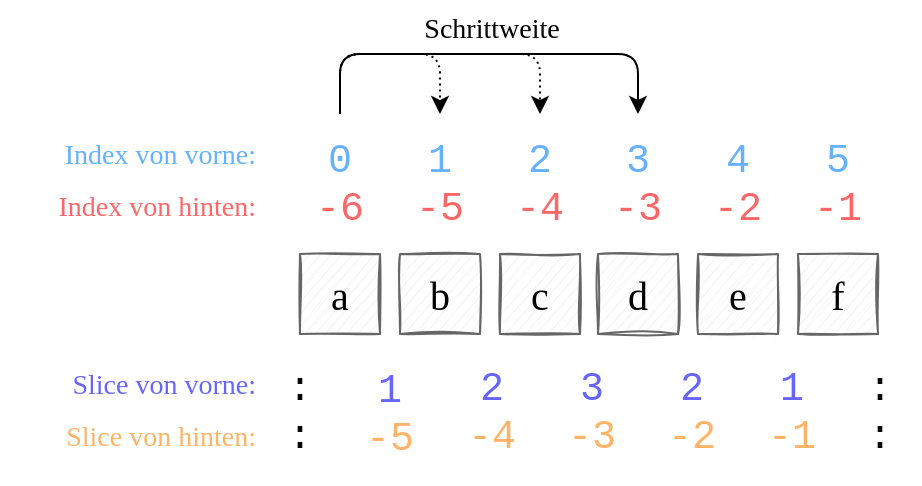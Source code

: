 <mxfile version="20.2.3" type="github">
  <diagram id="06xZx4vCc8Ir4-MciSph" name="Page-1">
    <mxGraphModel dx="1248" dy="798" grid="1" gridSize="10" guides="1" tooltips="1" connect="1" arrows="1" fold="1" page="1" pageScale="1" pageWidth="827" pageHeight="1169" math="0" shadow="0">
      <root>
        <mxCell id="0" />
        <mxCell id="1" parent="0" />
        <mxCell id="h9IL1zWuWg-1ItNgKpXS-1" value="&lt;font face=&quot;Comic Sans MS&quot; style=&quot;font-size: 20px;&quot;&gt;a&lt;/font&gt;" style="whiteSpace=wrap;html=1;aspect=fixed;fillColor=#f5f5f5;strokeColor=#666666;shadow=0;sketch=1;fontColor=#000000;" vertex="1" parent="1">
          <mxGeometry x="240" y="200" width="40" height="40" as="geometry" />
        </mxCell>
        <mxCell id="h9IL1zWuWg-1ItNgKpXS-8" value="&lt;font face=&quot;Comic Sans MS&quot; style=&quot;font-size: 20px;&quot;&gt;b&lt;/font&gt;" style="whiteSpace=wrap;html=1;aspect=fixed;fillColor=#f5f5f5;strokeColor=#666666;shadow=0;sketch=1;fontColor=#000000;" vertex="1" parent="1">
          <mxGeometry x="290" y="200" width="40" height="40" as="geometry" />
        </mxCell>
        <mxCell id="h9IL1zWuWg-1ItNgKpXS-9" value="&lt;font face=&quot;Comic Sans MS&quot; style=&quot;font-size: 20px;&quot;&gt;c&lt;/font&gt;" style="whiteSpace=wrap;html=1;aspect=fixed;fillColor=#f5f5f5;strokeColor=#666666;shadow=0;sketch=1;fontColor=#000000;" vertex="1" parent="1">
          <mxGeometry x="340" y="200" width="40" height="40" as="geometry" />
        </mxCell>
        <mxCell id="h9IL1zWuWg-1ItNgKpXS-10" value="&lt;font face=&quot;Comic Sans MS&quot; style=&quot;font-size: 20px;&quot;&gt;d&lt;/font&gt;" style="whiteSpace=wrap;html=1;aspect=fixed;fillColor=#f5f5f5;strokeColor=#666666;shadow=0;sketch=1;fontColor=#000000;" vertex="1" parent="1">
          <mxGeometry x="389" y="200" width="40" height="40" as="geometry" />
        </mxCell>
        <mxCell id="h9IL1zWuWg-1ItNgKpXS-11" value="&lt;font face=&quot;Comic Sans MS&quot; style=&quot;font-size: 20px;&quot;&gt;e&lt;/font&gt;" style="whiteSpace=wrap;html=1;aspect=fixed;fillColor=#f5f5f5;strokeColor=#666666;shadow=0;sketch=1;fontColor=#000000;" vertex="1" parent="1">
          <mxGeometry x="439" y="200" width="40" height="40" as="geometry" />
        </mxCell>
        <mxCell id="h9IL1zWuWg-1ItNgKpXS-12" value="&lt;font face=&quot;Comic Sans MS&quot; style=&quot;font-size: 20px;&quot;&gt;f&lt;/font&gt;" style="whiteSpace=wrap;html=1;aspect=fixed;fillColor=#f5f5f5;strokeColor=#666666;shadow=0;sketch=1;fontColor=#000000;" vertex="1" parent="1">
          <mxGeometry x="489" y="200" width="40" height="40" as="geometry" />
        </mxCell>
        <mxCell id="h9IL1zWuWg-1ItNgKpXS-13" value="Index von vorne:" style="text;html=1;strokeColor=none;fillColor=none;align=right;verticalAlign=middle;whiteSpace=wrap;rounded=0;shadow=0;sketch=1;fontFamily=Comic Sans MS;fontSize=14;fontColor=#66B2FF;" vertex="1" parent="1">
          <mxGeometry x="90" y="141" width="130" height="20" as="geometry" />
        </mxCell>
        <mxCell id="h9IL1zWuWg-1ItNgKpXS-14" value="&lt;font color=&quot;#ff6666&quot;&gt;Index von hinten:&lt;/font&gt;" style="text;html=1;strokeColor=none;fillColor=none;align=right;verticalAlign=middle;whiteSpace=wrap;rounded=0;shadow=0;sketch=1;fontFamily=Comic Sans MS;fontSize=14;fontColor=#FF9999;" vertex="1" parent="1">
          <mxGeometry x="90" y="167" width="130" height="20" as="geometry" />
        </mxCell>
        <mxCell id="h9IL1zWuWg-1ItNgKpXS-33" style="edgeStyle=orthogonalEdgeStyle;rounded=1;orthogonalLoop=1;jettySize=auto;html=1;exitX=0.5;exitY=0;exitDx=0;exitDy=0;entryX=0.5;entryY=0;entryDx=0;entryDy=0;fontFamily=Courier New;fontSize=20;fontColor=#000000;dashed=1;dashPattern=1 2;" edge="1" parent="1" source="h9IL1zWuWg-1ItNgKpXS-16" target="h9IL1zWuWg-1ItNgKpXS-18">
          <mxGeometry relative="1" as="geometry">
            <Array as="points">
              <mxPoint x="260" y="100" />
              <mxPoint x="360" y="100" />
            </Array>
          </mxGeometry>
        </mxCell>
        <mxCell id="h9IL1zWuWg-1ItNgKpXS-16" value="&lt;font color=&quot;#66b2ff&quot;&gt;0&lt;/font&gt;&lt;br&gt;&lt;font color=&quot;#ff6666&quot;&gt;-6&lt;/font&gt;" style="text;html=1;strokeColor=none;fillColor=none;align=center;verticalAlign=middle;whiteSpace=wrap;rounded=0;shadow=0;sketch=1;fontFamily=Courier New;fontSize=20;fontColor=#000000;" vertex="1" parent="1">
          <mxGeometry x="240" y="130" width="40" height="70" as="geometry" />
        </mxCell>
        <mxCell id="h9IL1zWuWg-1ItNgKpXS-17" value="&lt;font color=&quot;#66b2ff&quot;&gt;1&lt;/font&gt;&lt;br&gt;&lt;font color=&quot;#ff6666&quot;&gt;-5&lt;/font&gt;" style="text;html=1;strokeColor=none;fillColor=none;align=center;verticalAlign=middle;whiteSpace=wrap;rounded=0;shadow=0;sketch=1;fontFamily=Courier New;fontSize=20;fontColor=#000000;" vertex="1" parent="1">
          <mxGeometry x="290" y="130" width="40" height="70" as="geometry" />
        </mxCell>
        <mxCell id="h9IL1zWuWg-1ItNgKpXS-18" value="&lt;font color=&quot;#66b2ff&quot;&gt;2&lt;/font&gt;&lt;br&gt;&lt;font color=&quot;#ff6666&quot;&gt;-4&lt;/font&gt;" style="text;html=1;strokeColor=none;fillColor=none;align=center;verticalAlign=middle;whiteSpace=wrap;rounded=0;shadow=0;sketch=1;fontFamily=Courier New;fontSize=20;fontColor=#000000;" vertex="1" parent="1">
          <mxGeometry x="340" y="130" width="40" height="70" as="geometry" />
        </mxCell>
        <mxCell id="h9IL1zWuWg-1ItNgKpXS-19" value="&lt;font color=&quot;#66b2ff&quot;&gt;3&lt;/font&gt;&lt;br&gt;&lt;font color=&quot;#ff6666&quot;&gt;-3&lt;/font&gt;" style="text;html=1;strokeColor=none;fillColor=none;align=center;verticalAlign=middle;whiteSpace=wrap;rounded=0;shadow=0;sketch=1;fontFamily=Courier New;fontSize=20;fontColor=#000000;" vertex="1" parent="1">
          <mxGeometry x="389" y="130" width="40" height="70" as="geometry" />
        </mxCell>
        <mxCell id="h9IL1zWuWg-1ItNgKpXS-20" value="&lt;font color=&quot;#66b2ff&quot;&gt;4&lt;/font&gt;&lt;br&gt;&lt;font color=&quot;#ff6666&quot;&gt;-2&lt;/font&gt;" style="text;html=1;strokeColor=none;fillColor=none;align=center;verticalAlign=middle;whiteSpace=wrap;rounded=0;shadow=0;sketch=1;fontFamily=Courier New;fontSize=20;fontColor=#000000;" vertex="1" parent="1">
          <mxGeometry x="439" y="130" width="40" height="70" as="geometry" />
        </mxCell>
        <mxCell id="h9IL1zWuWg-1ItNgKpXS-21" value="&lt;font color=&quot;#66b2ff&quot;&gt;5&lt;/font&gt;&lt;br&gt;&lt;font color=&quot;#ff6666&quot;&gt;-1&lt;/font&gt;" style="text;html=1;strokeColor=none;fillColor=none;align=center;verticalAlign=middle;whiteSpace=wrap;rounded=0;shadow=0;sketch=1;fontFamily=Courier New;fontSize=20;fontColor=#000000;" vertex="1" parent="1">
          <mxGeometry x="489" y="130" width="40" height="70" as="geometry" />
        </mxCell>
        <mxCell id="h9IL1zWuWg-1ItNgKpXS-22" value="Slice von vorne:" style="text;html=1;strokeColor=none;fillColor=none;align=right;verticalAlign=middle;whiteSpace=wrap;rounded=0;shadow=0;sketch=1;fontFamily=Comic Sans MS;fontSize=14;fontColor=#6666FF;" vertex="1" parent="1">
          <mxGeometry x="90" y="256" width="130" height="20" as="geometry" />
        </mxCell>
        <mxCell id="h9IL1zWuWg-1ItNgKpXS-23" value="&lt;font&gt;Slice von hinten:&lt;/font&gt;" style="text;html=1;strokeColor=none;fillColor=none;align=right;verticalAlign=middle;whiteSpace=wrap;rounded=0;shadow=0;sketch=1;fontFamily=Comic Sans MS;fontSize=14;fontColor=#FFB366;" vertex="1" parent="1">
          <mxGeometry x="90" y="282" width="130" height="20" as="geometry" />
        </mxCell>
        <mxCell id="h9IL1zWuWg-1ItNgKpXS-24" value="&lt;font color=&quot;#6666ff&quot;&gt;1&lt;/font&gt;&lt;br&gt;&lt;font color=&quot;#ffb366&quot;&gt;-5&lt;/font&gt;" style="text;html=1;strokeColor=none;fillColor=none;align=center;verticalAlign=middle;whiteSpace=wrap;rounded=0;shadow=0;sketch=1;fontFamily=Courier New;fontSize=20;fontColor=#000000;" vertex="1" parent="1">
          <mxGeometry x="265" y="245" width="40" height="70" as="geometry" />
        </mxCell>
        <mxCell id="h9IL1zWuWg-1ItNgKpXS-25" value=":&lt;br&gt;:" style="text;html=1;strokeColor=none;fillColor=none;align=center;verticalAlign=middle;whiteSpace=wrap;rounded=0;shadow=0;sketch=1;fontFamily=Courier New;fontSize=20;fontColor=#000000;" vertex="1" parent="1">
          <mxGeometry x="220" y="244" width="40" height="70" as="geometry" />
        </mxCell>
        <mxCell id="h9IL1zWuWg-1ItNgKpXS-26" value=":&lt;br&gt;:" style="text;html=1;strokeColor=none;fillColor=none;align=center;verticalAlign=middle;whiteSpace=wrap;rounded=0;shadow=0;sketch=1;fontFamily=Courier New;fontSize=20;fontColor=#000000;" vertex="1" parent="1">
          <mxGeometry x="510" y="244" width="40" height="70" as="geometry" />
        </mxCell>
        <mxCell id="h9IL1zWuWg-1ItNgKpXS-27" value="&lt;font color=&quot;#6666ff&quot;&gt;2&lt;/font&gt;&lt;br&gt;&lt;font color=&quot;#ffb366&quot;&gt;-4&lt;/font&gt;" style="text;html=1;strokeColor=none;fillColor=none;align=center;verticalAlign=middle;whiteSpace=wrap;rounded=0;shadow=0;sketch=1;fontFamily=Courier New;fontSize=20;fontColor=#000000;" vertex="1" parent="1">
          <mxGeometry x="316" y="244" width="40" height="70" as="geometry" />
        </mxCell>
        <mxCell id="h9IL1zWuWg-1ItNgKpXS-28" value="&lt;font color=&quot;#6666ff&quot;&gt;3&lt;/font&gt;&lt;br&gt;&lt;font color=&quot;#ffb366&quot;&gt;-3&lt;/font&gt;" style="text;html=1;strokeColor=none;fillColor=none;align=center;verticalAlign=middle;whiteSpace=wrap;rounded=0;shadow=0;sketch=1;fontFamily=Courier New;fontSize=20;fontColor=#000000;" vertex="1" parent="1">
          <mxGeometry x="366" y="244" width="40" height="70" as="geometry" />
        </mxCell>
        <mxCell id="h9IL1zWuWg-1ItNgKpXS-29" value="&lt;font color=&quot;#6666ff&quot;&gt;2&lt;/font&gt;&lt;br&gt;&lt;font color=&quot;#ffb366&quot;&gt;-2&lt;/font&gt;" style="text;html=1;strokeColor=none;fillColor=none;align=center;verticalAlign=middle;whiteSpace=wrap;rounded=0;shadow=0;sketch=1;fontFamily=Courier New;fontSize=20;fontColor=#000000;" vertex="1" parent="1">
          <mxGeometry x="416" y="244" width="40" height="70" as="geometry" />
        </mxCell>
        <mxCell id="h9IL1zWuWg-1ItNgKpXS-30" value="&lt;font color=&quot;#6666ff&quot;&gt;1&lt;/font&gt;&lt;br&gt;&lt;font color=&quot;#ffb366&quot;&gt;-1&lt;/font&gt;" style="text;html=1;strokeColor=none;fillColor=none;align=center;verticalAlign=middle;whiteSpace=wrap;rounded=0;shadow=0;sketch=1;fontFamily=Courier New;fontSize=20;fontColor=#000000;" vertex="1" parent="1">
          <mxGeometry x="466" y="244" width="40" height="70" as="geometry" />
        </mxCell>
        <mxCell id="h9IL1zWuWg-1ItNgKpXS-35" style="edgeStyle=orthogonalEdgeStyle;rounded=1;orthogonalLoop=1;jettySize=auto;html=1;exitX=0.5;exitY=0;exitDx=0;exitDy=0;fontFamily=Courier New;fontSize=20;fontColor=#000000;dashed=1;dashPattern=1 2;" edge="1" parent="1">
          <mxGeometry relative="1" as="geometry">
            <mxPoint x="260" y="130" as="sourcePoint" />
            <mxPoint x="310" y="130" as="targetPoint" />
            <Array as="points">
              <mxPoint x="260" y="100" />
              <mxPoint x="310" y="100" />
            </Array>
          </mxGeometry>
        </mxCell>
        <mxCell id="h9IL1zWuWg-1ItNgKpXS-37" style="edgeStyle=orthogonalEdgeStyle;rounded=1;orthogonalLoop=1;jettySize=auto;html=1;exitX=0.5;exitY=0;exitDx=0;exitDy=0;entryX=0.5;entryY=0;entryDx=0;entryDy=0;fontFamily=Courier New;fontSize=20;fontColor=#000000;" edge="1" parent="1" target="h9IL1zWuWg-1ItNgKpXS-19">
          <mxGeometry relative="1" as="geometry">
            <mxPoint x="260" y="130" as="sourcePoint" />
            <mxPoint x="360" y="130" as="targetPoint" />
            <Array as="points">
              <mxPoint x="260" y="100" />
              <mxPoint x="409" y="100" />
            </Array>
          </mxGeometry>
        </mxCell>
        <mxCell id="h9IL1zWuWg-1ItNgKpXS-38" value="Schrittweite" style="text;html=1;strokeColor=none;fillColor=none;align=center;verticalAlign=middle;whiteSpace=wrap;rounded=0;shadow=0;sketch=1;fontFamily=Comic Sans MS;fontSize=14;fontColor=#000000;" vertex="1" parent="1">
          <mxGeometry x="276" y="73" width="120" height="30" as="geometry" />
        </mxCell>
      </root>
    </mxGraphModel>
  </diagram>
</mxfile>
